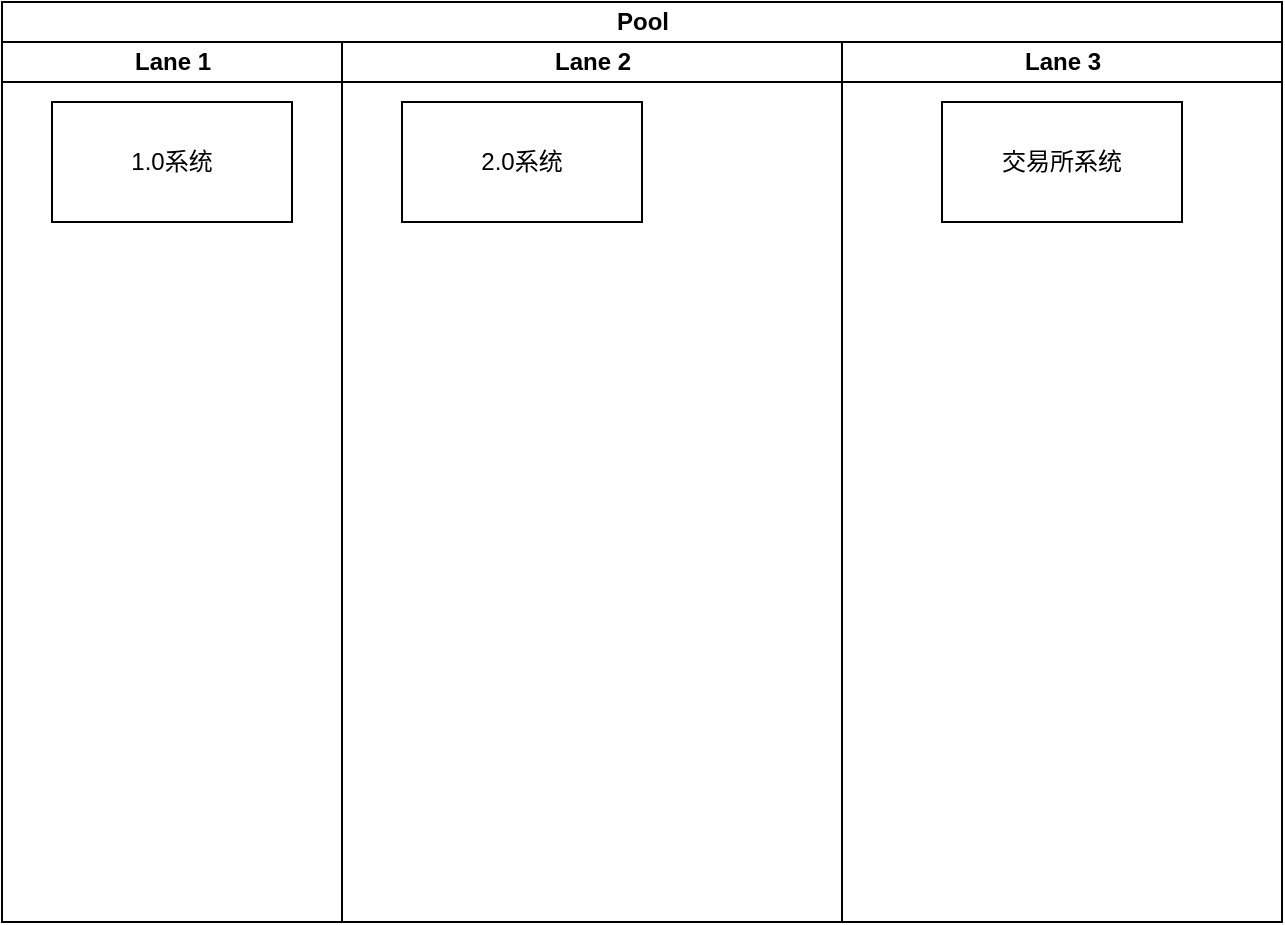 <mxfile version="14.6.1" type="github">
  <diagram id="IMXN8GMDb4Ydj3eBijsY" name="Page-1">
    <mxGraphModel dx="1038" dy="580" grid="1" gridSize="10" guides="1" tooltips="1" connect="1" arrows="1" fold="1" page="1" pageScale="1" pageWidth="827" pageHeight="1169" math="0" shadow="0">
      <root>
        <mxCell id="0" />
        <mxCell id="1" parent="0" />
        <mxCell id="OuCMYnRNAb08Vo0L_7Jf-8" value="Pool" style="swimlane;html=1;childLayout=stackLayout;resizeParent=1;resizeParentMax=0;startSize=20;" vertex="1" parent="1">
          <mxGeometry x="120" y="70" width="640" height="460" as="geometry" />
        </mxCell>
        <mxCell id="OuCMYnRNAb08Vo0L_7Jf-9" value="Lane 1" style="swimlane;html=1;startSize=20;" vertex="1" parent="OuCMYnRNAb08Vo0L_7Jf-8">
          <mxGeometry y="20" width="170" height="440" as="geometry" />
        </mxCell>
        <mxCell id="OuCMYnRNAb08Vo0L_7Jf-1" value="1.0系统" style="rounded=0;whiteSpace=wrap;html=1;" vertex="1" parent="OuCMYnRNAb08Vo0L_7Jf-9">
          <mxGeometry x="25" y="30" width="120" height="60" as="geometry" />
        </mxCell>
        <mxCell id="OuCMYnRNAb08Vo0L_7Jf-10" value="Lane 2" style="swimlane;html=1;startSize=20;" vertex="1" parent="OuCMYnRNAb08Vo0L_7Jf-8">
          <mxGeometry x="170" y="20" width="250" height="440" as="geometry" />
        </mxCell>
        <mxCell id="OuCMYnRNAb08Vo0L_7Jf-2" value="2.0系统" style="rounded=0;whiteSpace=wrap;html=1;" vertex="1" parent="OuCMYnRNAb08Vo0L_7Jf-10">
          <mxGeometry x="30" y="30" width="120" height="60" as="geometry" />
        </mxCell>
        <mxCell id="OuCMYnRNAb08Vo0L_7Jf-11" value="Lane 3" style="swimlane;html=1;startSize=20;" vertex="1" parent="OuCMYnRNAb08Vo0L_7Jf-8">
          <mxGeometry x="420" y="20" width="220" height="440" as="geometry">
            <mxRectangle x="260" y="20" width="30" height="440" as="alternateBounds" />
          </mxGeometry>
        </mxCell>
        <mxCell id="OuCMYnRNAb08Vo0L_7Jf-3" value="交易所系统" style="rounded=0;whiteSpace=wrap;html=1;" vertex="1" parent="OuCMYnRNAb08Vo0L_7Jf-11">
          <mxGeometry x="50" y="30" width="120" height="60" as="geometry" />
        </mxCell>
      </root>
    </mxGraphModel>
  </diagram>
</mxfile>
